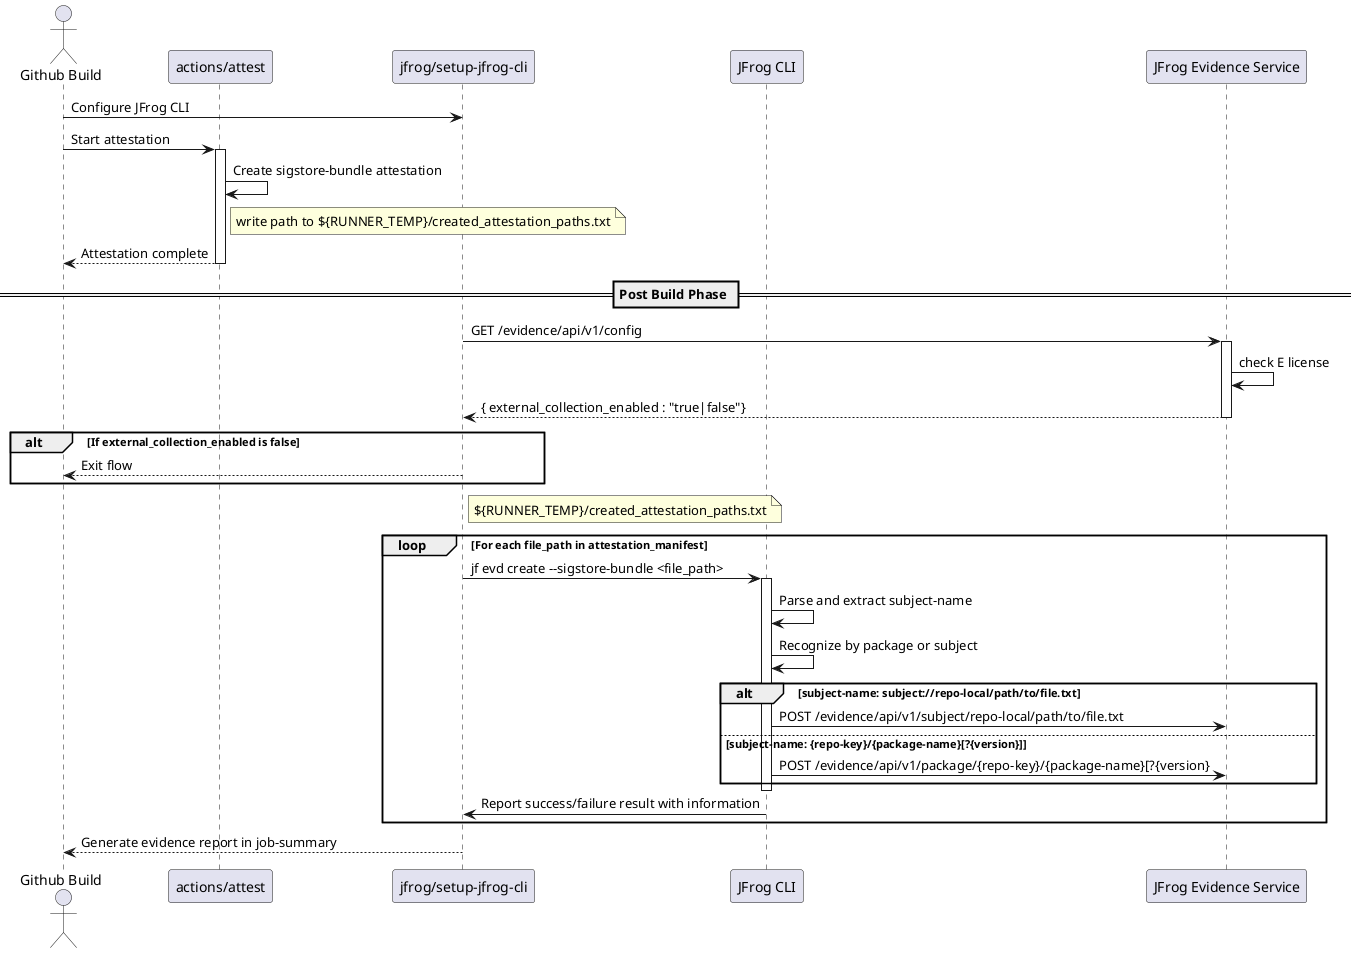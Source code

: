 @startuml
actor "Github Build" as Build
participant "actions/attest" as GH_Attest
participant "jfrog/setup-jfrog-cli" as GH_JFrog
participant "JFrog CLI" as JF_CLI
participant "JFrog Evidence Service" as EvidenceService

Build -> GH_JFrog: Configure JFrog CLI
Build -> GH_Attest: Start attestation

activate GH_Attest
    GH_Attest -> GH_Attest: Create sigstore-bundle attestation
    note right of GH_Attest: write path to ${RUNNER_TEMP}/created_attestation_paths.txt
    GH_Attest --> Build: Attestation complete
deactivate GH_Attest

== Post Build Phase ==
GH_JFrog -> EvidenceService : GET /evidence/api/v1/config
activate EvidenceService
    EvidenceService -> EvidenceService : check E license
    EvidenceService --> GH_JFrog : { external_collection_enabled : "true|false"}
deactivate EvidenceService
alt If external_collection_enabled is false
    GH_JFrog --> Build : Exit flow
end
note right of GH_JFrog: ${RUNNER_TEMP}/created_attestation_paths.txt
loop For each file_path in attestation_manifest
    GH_JFrog -> JF_CLI: jf evd create --sigstore-bundle <file_path>
    activate JF_CLI
    JF_CLI -> JF_CLI: Parse and extract subject-name
    JF_CLI -> JF_CLI: Recognize by package or subject
    alt subject-name: subject://repo-local/path/to/file.txt
        JF_CLI -> EvidenceService: POST /evidence/api/v1/subject/repo-local/path/to/file.txt
    else subject-name: {repo-key}/{package-name}[?{version}]
        JF_CLI -> EvidenceService: POST /evidence/api/v1/package/{repo-key}/{package-name}[?{version}
end
deactivate JF_CLI
JF_CLI -> GH_JFrog: Report success/failure result with information
end
GH_JFrog --> Build: Generate evidence report in job-summary


@enduml